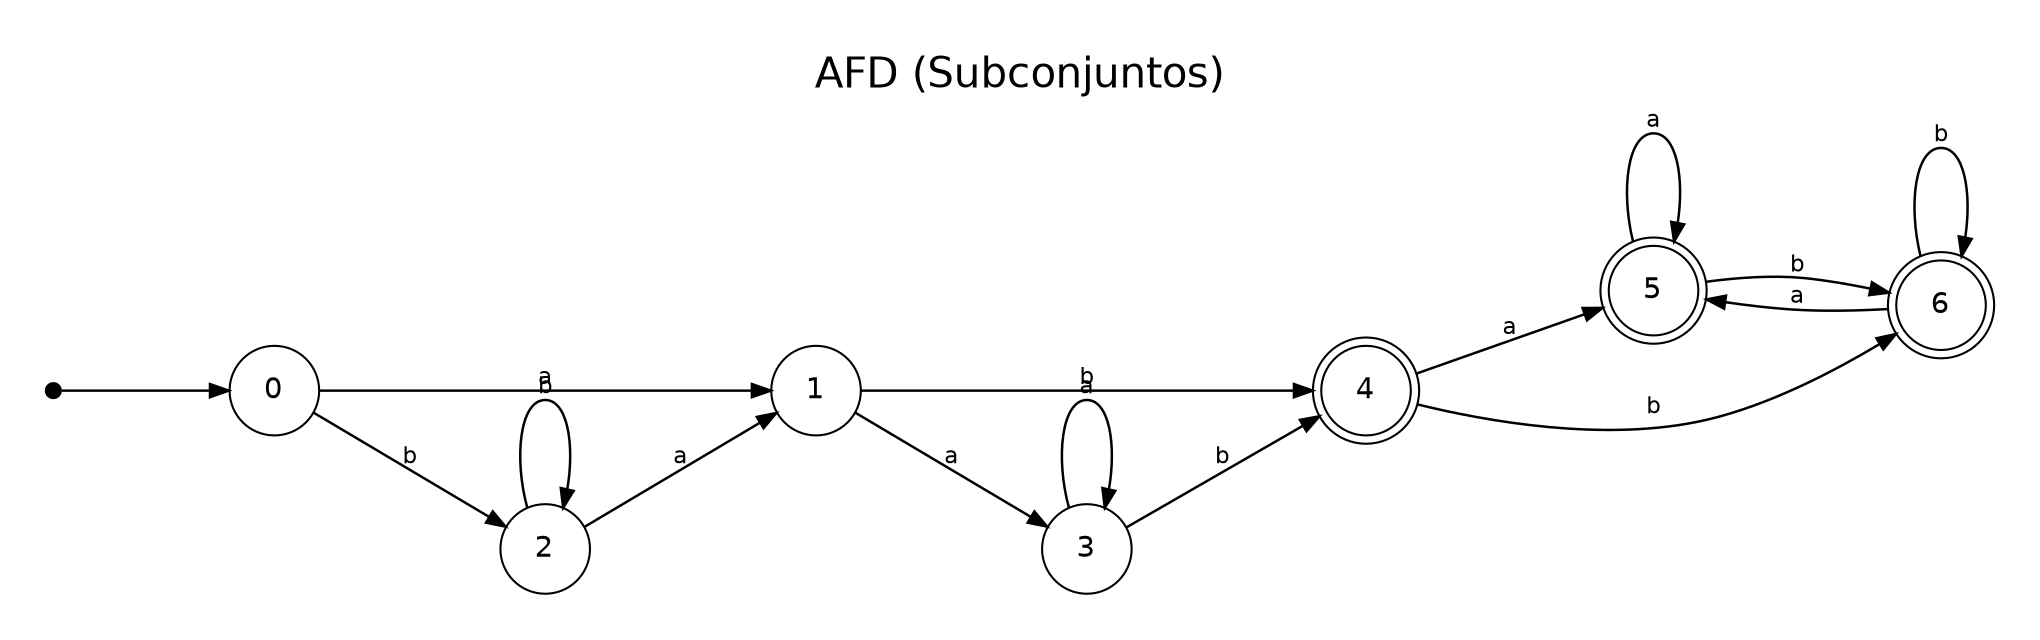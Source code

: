 digraph DFA {
  rankdir=LR; layout=dot; splines=true; overlap=false; concentrate=true; outputorder=edgesfirst; nodesep=0.7; ranksep=1.1; margin=0.25;
  labelloc="t"; label="AFD (Subconjuntos)"; fontsize=20; fontname="Helvetica";
  node [shape=circle, width=0.6, height=0.6, fontname="Helvetica"];
  edge [fontname="Helvetica", fontsize=11, arrowsize=0.9, penwidth=1.2, labeldistance=1.6];
  __start [shape=point, width=0.1, label=""];
  __start -> 0;
  4 [shape=doublecircle];
  5 [shape=doublecircle];
  6 [shape=doublecircle];
  0 -> 1 [label="a"];
  0 -> 2 [label="b"];
  2 -> 1 [label="a"];
  2 -> 2 [label="b"];
  1 -> 3 [label="a"];
  1 -> 4 [label="b"];
  4 -> 5 [label="a"];
  4 -> 6 [label="b"];
  6 -> 5 [label="a"];
  6 -> 6 [label="b"];
  5 -> 5 [label="a"];
  5 -> 6 [label="b"];
  3 -> 3 [label="a"];
  3 -> 4 [label="b"];
}
